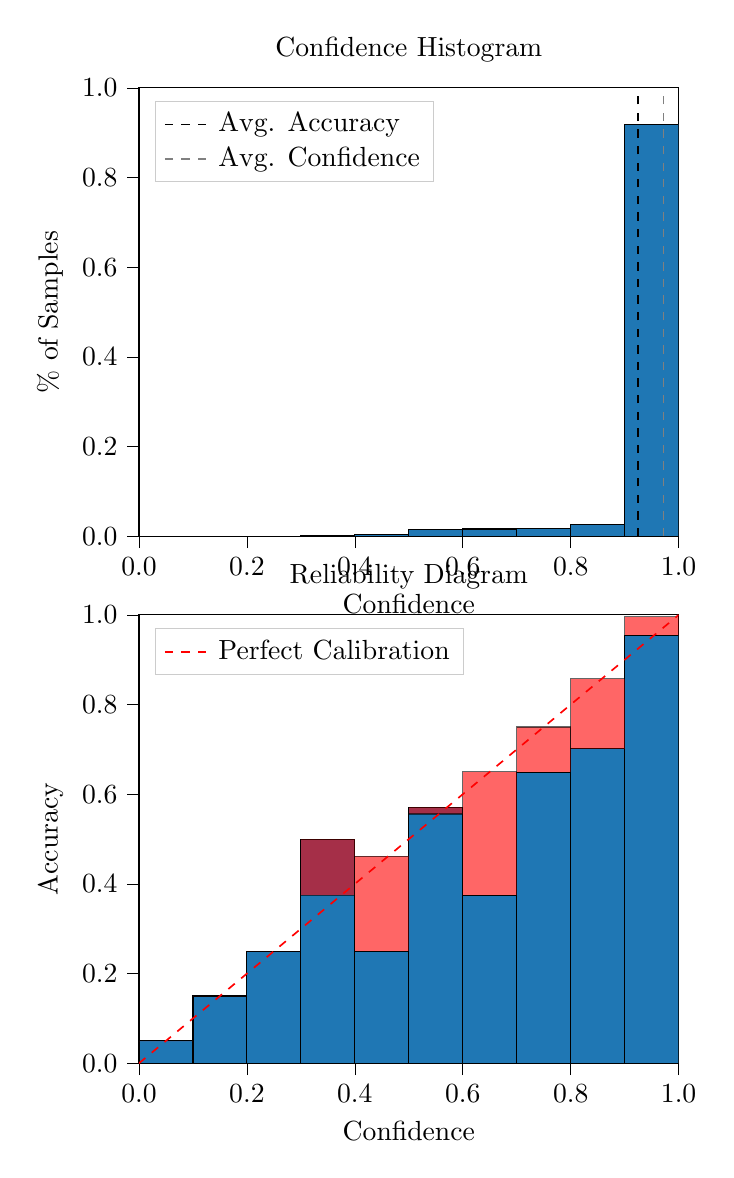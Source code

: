 % This file was created by tikzplotlib v0.9.8.
\begin{tikzpicture}

\definecolor{color0}{rgb}{0.122,0.467,0.706}

\begin{groupplot}[group style={group size=1 by 2}]
\nextgroupplot[
legend cell align={left},
legend style={
  fill opacity=0.8,
  draw opacity=1,
  text opacity=1,
  at={(0.03,0.97)},
  anchor=north west,
  draw=white!80!black
},
tick align=outside,
tick pos=left,
title={Confidence Histogram},
x grid style={white!69.02!black},
xlabel={Confidence},
xmin=0, xmax=1,
xtick style={color=black},
xtick={0,0.2,0.4,0.6,0.8,1},
xticklabels={0.0,0.2,0.4,0.6,0.8,1.0},
y grid style={white!69.02!black},
ylabel={\% of Samples},
ymin=0, ymax=1,
ytick style={color=black},
ytick={0,0.2,0.4,0.6,0.8,1},
yticklabels={0.0,0.2,0.4,0.6,0.8,1.0}
]
\draw[draw=black,fill=color0] (axis cs:-6.939e-18,0) rectangle (axis cs:0.1,0);
\draw[draw=black,fill=color0] (axis cs:0.1,0) rectangle (axis cs:0.2,0);
\draw[draw=black,fill=color0] (axis cs:0.2,0) rectangle (axis cs:0.3,0);
\draw[draw=black,fill=color0] (axis cs:0.3,0) rectangle (axis cs:0.4,0.002);
\draw[draw=black,fill=color0] (axis cs:0.4,0) rectangle (axis cs:0.5,0.004);
\draw[draw=black,fill=color0] (axis cs:0.5,0) rectangle (axis cs:0.6,0.014);
\draw[draw=black,fill=color0] (axis cs:0.6,0) rectangle (axis cs:0.7,0.016);
\draw[draw=black,fill=color0] (axis cs:0.7,0) rectangle (axis cs:0.8,0.017);
\draw[draw=black,fill=color0] (axis cs:0.8,0) rectangle (axis cs:0.9,0.027);
\draw[draw=black,fill=color0] (axis cs:0.9,0) rectangle (axis cs:1,0.919);
\addplot [semithick, black, dashed]
table {%
0.925 0
0.925 1
};
\addlegendentry{Avg. Accuracy}
\addplot [semithick, white!50.196!black, dashed]
table {%
0.972 0
0.972 1
};
\addlegendentry{Avg. Confidence}

\nextgroupplot[
legend cell align={left},
legend style={
  fill opacity=0.8,
  draw opacity=1,
  text opacity=1,
  at={(0.03,0.97)},
  anchor=north west,
  draw=white!80!black
},
tick align=outside,
tick pos=left,
title={Reliability Diagram},
x grid style={white!69.02!black},
xlabel={Confidence},
xmin=0, xmax=1,
xtick style={color=black},
xtick={0,0.2,0.4,0.6,0.8,1},
xticklabels={0.0,0.2,0.4,0.6,0.8,1.0},
y grid style={white!69.02!black},
ylabel={Accuracy},
ymin=0, ymax=1,
ytick style={color=black},
ytick={0,0.2,0.4,0.6,0.8,1},
yticklabels={0.0,0.2,0.4,0.6,0.8,1.0}
]
\draw[draw=black,fill=color0] (axis cs:-6.939e-18,0) rectangle (axis cs:0.1,0.05);
\draw[draw=black,fill=color0] (axis cs:0.1,0) rectangle (axis cs:0.2,0.15);
\draw[draw=black,fill=color0] (axis cs:0.2,0) rectangle (axis cs:0.3,0.25);
\draw[draw=black,fill=color0] (axis cs:0.3,0) rectangle (axis cs:0.4,0.5);
\draw[draw=black,fill=color0] (axis cs:0.4,0) rectangle (axis cs:0.5,0.25);
\draw[draw=black,fill=color0] (axis cs:0.5,0) rectangle (axis cs:0.6,0.571);
\draw[draw=black,fill=color0] (axis cs:0.6,0) rectangle (axis cs:0.7,0.375);
\draw[draw=black,fill=color0] (axis cs:0.7,0) rectangle (axis cs:0.8,0.649);
\draw[draw=black,fill=color0] (axis cs:0.8,0) rectangle (axis cs:0.9,0.702);
\draw[draw=black,fill=color0] (axis cs:0.9,0) rectangle (axis cs:1,0.955);
\draw[draw=black,fill=red,opacity=0.6] (axis cs:-6.939e-18,0.05) rectangle (axis cs:0.1,0.05);
\draw[draw=black,fill=red,opacity=0.6] (axis cs:0.1,0.15) rectangle (axis cs:0.2,0.15);
\draw[draw=black,fill=red,opacity=0.6] (axis cs:0.2,0.25) rectangle (axis cs:0.3,0.25);
\draw[draw=black,fill=red,opacity=0.6] (axis cs:0.3,0.5) rectangle (axis cs:0.4,0.375);
\draw[draw=black,fill=red,opacity=0.6] (axis cs:0.4,0.25) rectangle (axis cs:0.5,0.462);
\draw[draw=black,fill=red,opacity=0.6] (axis cs:0.5,0.571) rectangle (axis cs:0.6,0.556);
\draw[draw=black,fill=red,opacity=0.6] (axis cs:0.6,0.375) rectangle (axis cs:0.7,0.65);
\draw[draw=black,fill=red,opacity=0.6] (axis cs:0.7,0.649) rectangle (axis cs:0.8,0.75);
\draw[draw=black,fill=red,opacity=0.6] (axis cs:0.8,0.702) rectangle (axis cs:0.9,0.858);
\draw[draw=black,fill=red,opacity=0.6] (axis cs:0.9,0.955) rectangle (axis cs:1,0.996);
\addplot [semithick, red, dashed]
table {%
0 0
1 1
};
\addlegendentry{Perfect Calibration}
\end{groupplot}

\end{tikzpicture}
